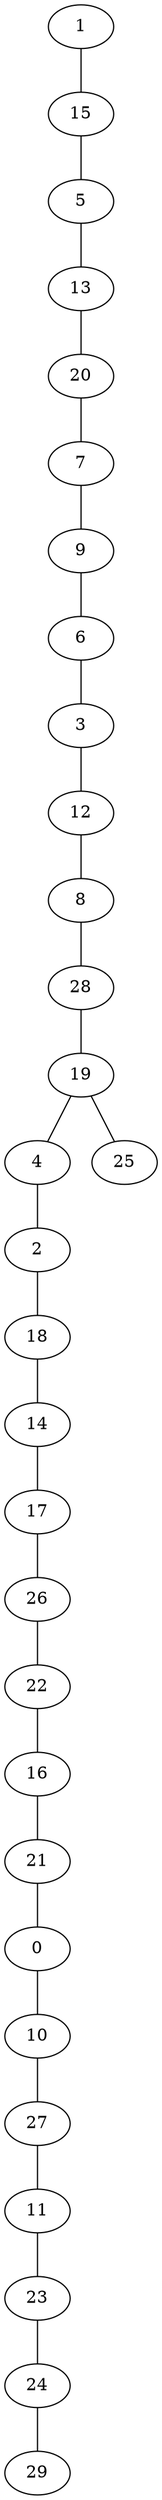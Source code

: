 strict graph G {
1;
15;
5;
13;
20;
7;
9;
6;
3;
12;
8;
28;
19;
4;
2;
18;
14;
17;
26;
22;
16;
21;
0;
10;
27;
11;
23;
24;
29;
25;
9 -- 6;
27 -- 11;
13 -- 20;
22 -- 16;
17 -- 26;
11 -- 23;
4 -- 2;
16 -- 21;
1 -- 15;
5 -- 13;
23 -- 24;
20 -- 7;
15 -- 5;
10 -- 27;
19 -- 25;
14 -- 17;
28 -- 19;
7 -- 9;
2 -- 18;
6 -- 3;
26 -- 22;
0 -- 10;
12 -- 8;
19 -- 4;
18 -- 14;
21 -- 0;
3 -- 12;
24 -- 29;
8 -- 28;
}

